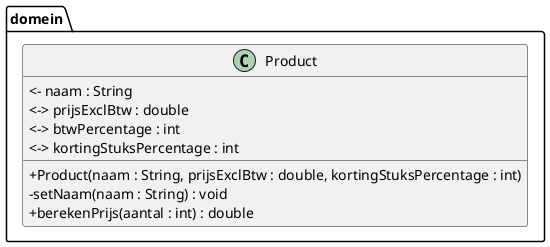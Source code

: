@startuml Product
skinparam ClassAttributeIconSize 0

package domein{
    class Product{
        <- naam : String
        <-> prijsExclBtw : double
        <-> btwPercentage : int
        <-> kortingStuksPercentage : int
        + Product(naam : String, prijsExclBtw : double, kortingStuksPercentage : int)
        - setNaam(naam : String) : void
        + berekenPrijs(aantal : int) : double
    }
}

@enduml
